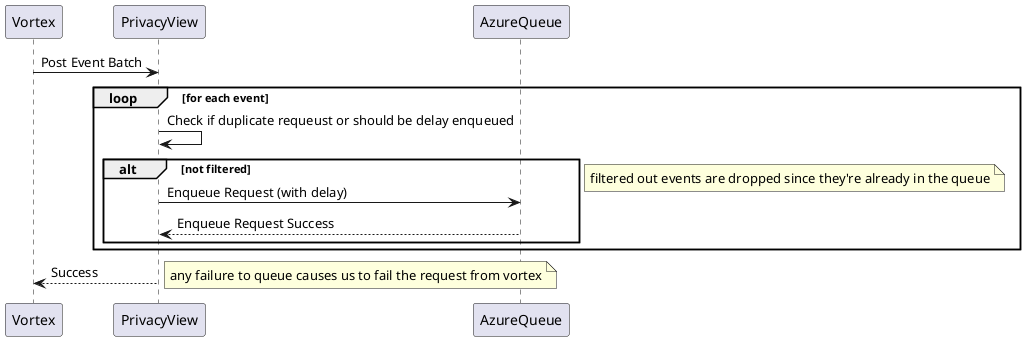 @startuml PrivacyViewCallFlow

Vortex -> PrivacyView : Post Event Batch

loop for each event
    PrivacyView -> PrivacyView : Check if duplicate requeust or should be delay enqueued
    alt not filtered
        PrivacyView -> AzureQueue : Enqueue Request (with delay)
        AzureQueue --> PrivacyView : Enqueue Request Success
    end
    note right: filtered out events are dropped since they're already in the queue
end

PrivacyView --> Vortex : Success
note right: any failure to queue causes us to fail the request from vortex

@enduml
